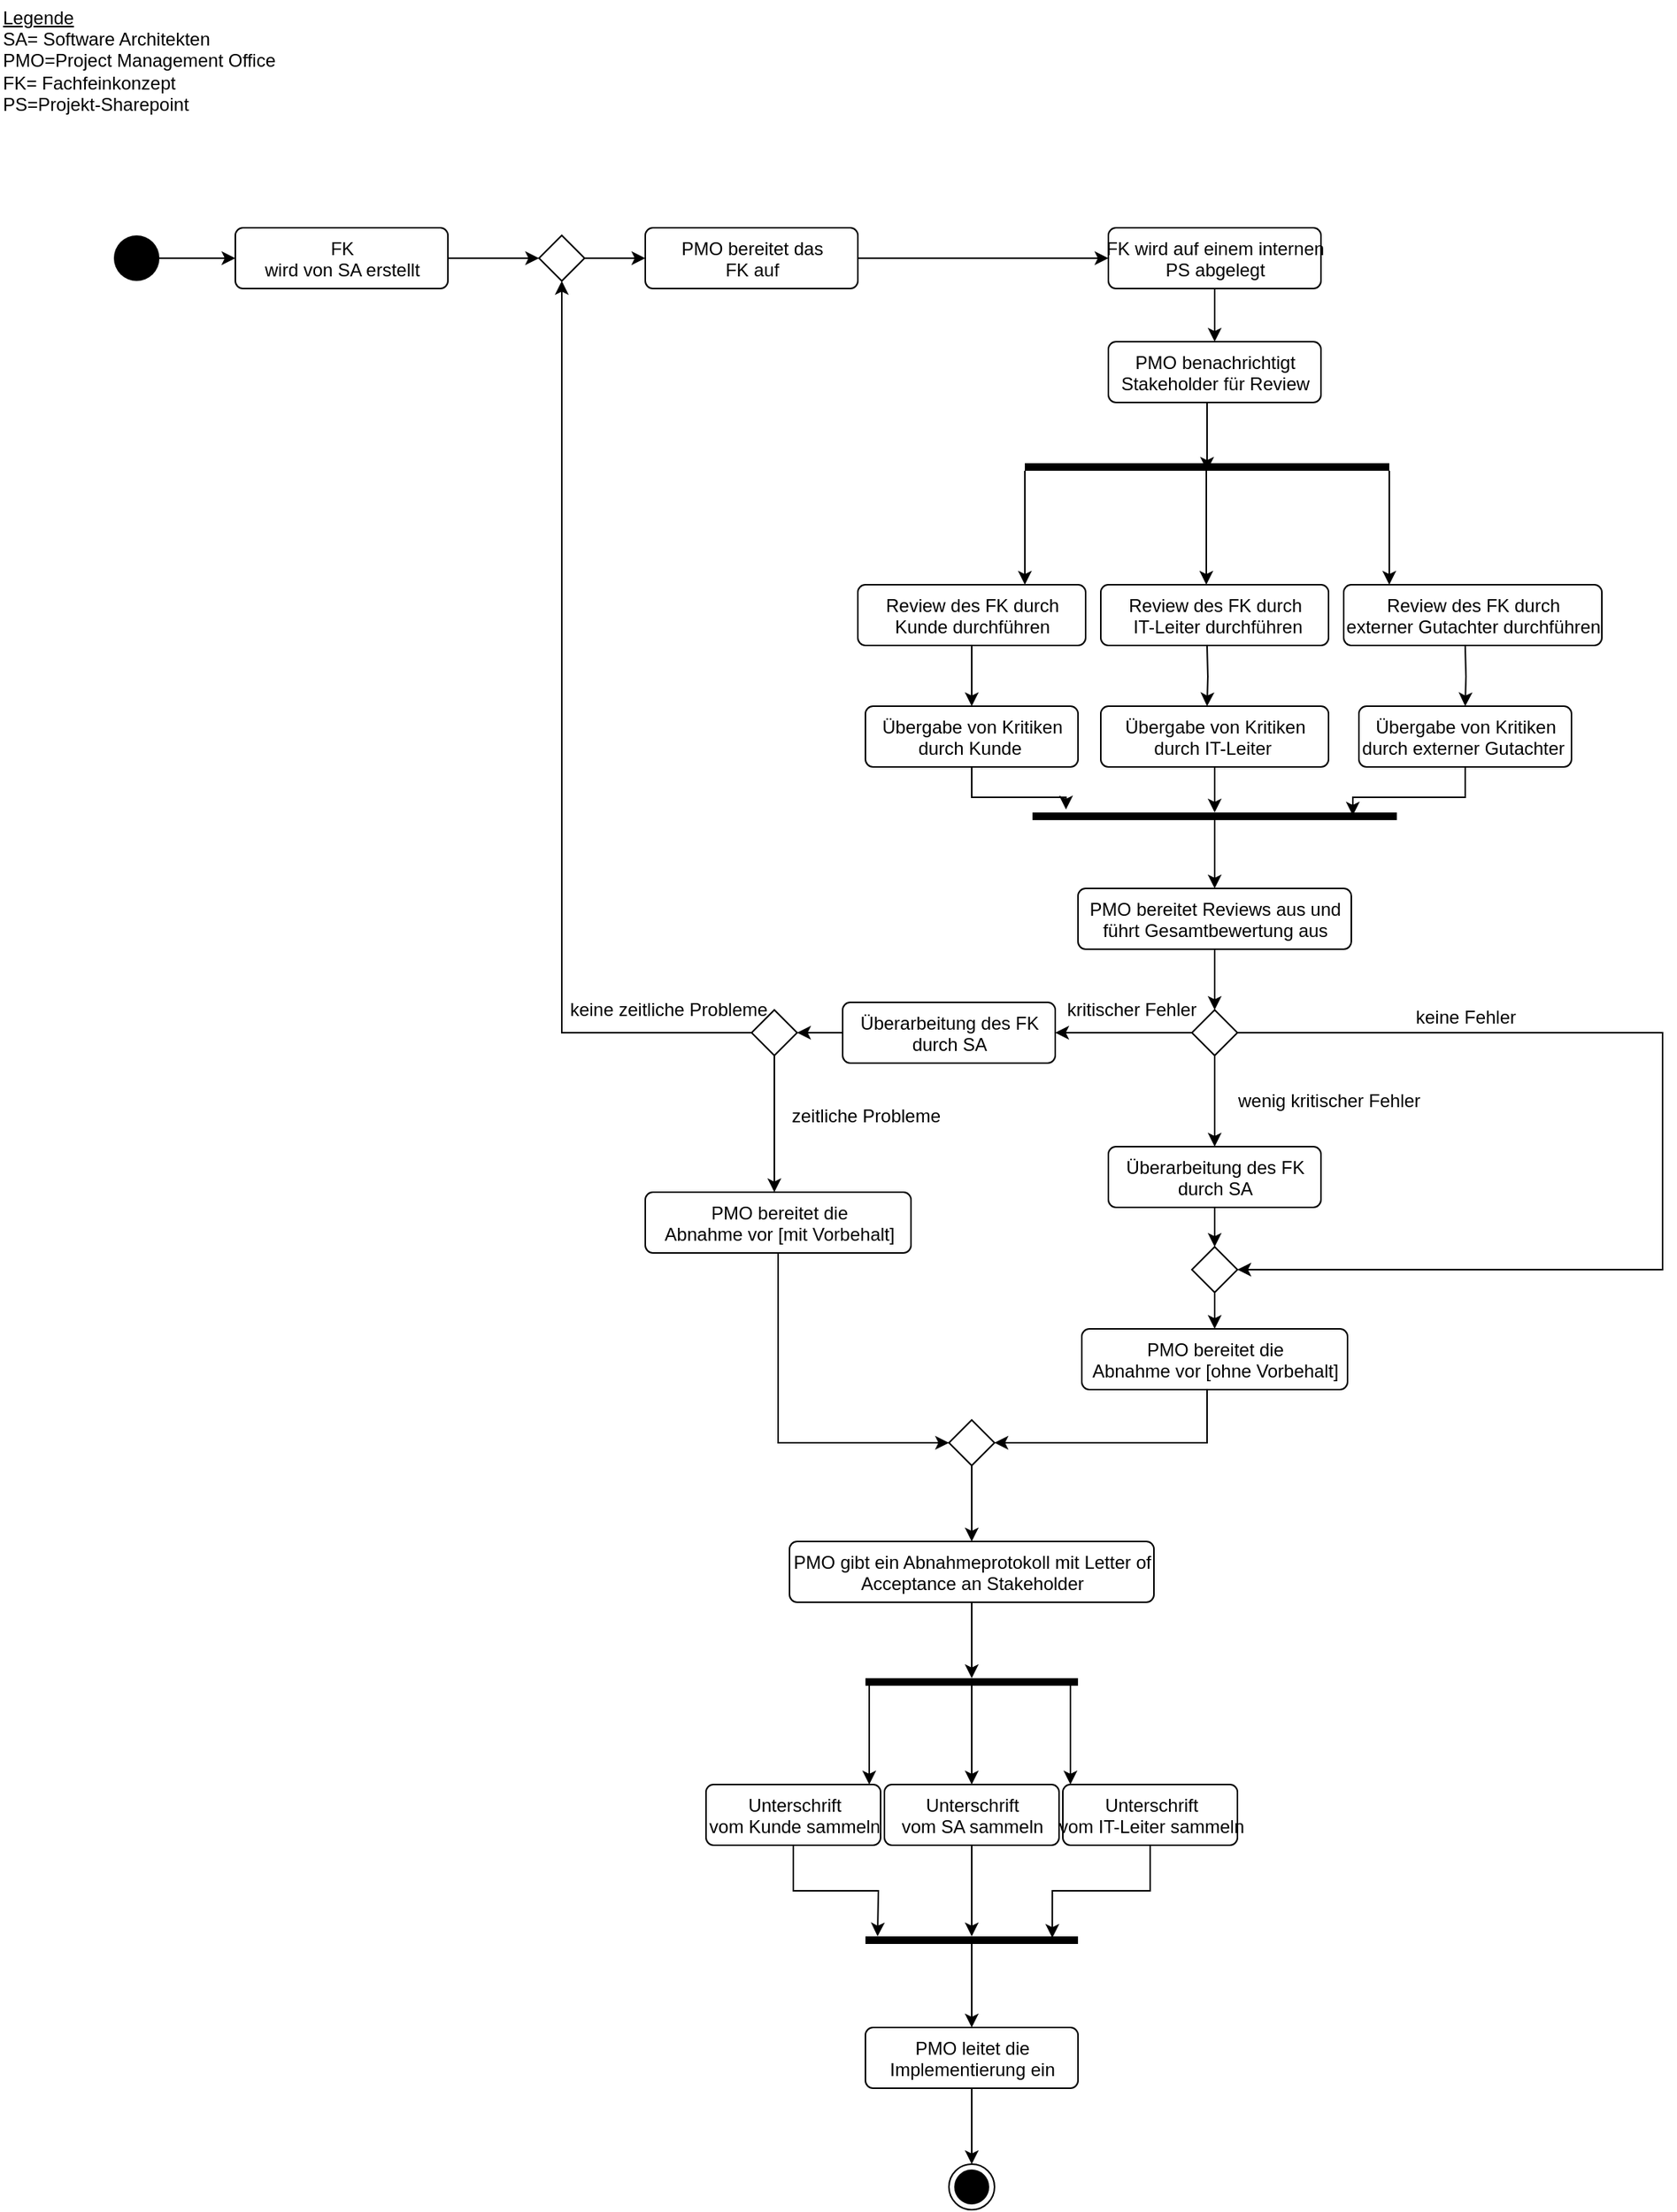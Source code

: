 <mxfile version="13.9.3" type="github">
  <diagram name="Page-1" id="e7e014a7-5840-1c2e-5031-d8a46d1fe8dd">
    <mxGraphModel dx="1422" dy="794" grid="1" gridSize="10" guides="1" tooltips="1" connect="1" arrows="1" fold="1" page="1" pageScale="1" pageWidth="1169" pageHeight="826" background="#ffffff" math="0" shadow="0">
      <root>
        <mxCell id="0" />
        <mxCell id="1" parent="0" />
        <mxCell id="qaj02LCAdilDeVSlp9cG-50" style="edgeStyle=orthogonalEdgeStyle;rounded=0;orthogonalLoop=1;jettySize=auto;html=1;exitX=1;exitY=0.5;exitDx=0;exitDy=0;entryX=0;entryY=0.5;entryDx=0;entryDy=0;" parent="1" source="qaj02LCAdilDeVSlp9cG-46" target="qaj02LCAdilDeVSlp9cG-49" edge="1">
          <mxGeometry relative="1" as="geometry" />
        </mxCell>
        <mxCell id="qaj02LCAdilDeVSlp9cG-46" value="" style="ellipse;fillColor=#000000;strokeColor=none;" parent="1" vertex="1">
          <mxGeometry x="110" y="160" width="30" height="30" as="geometry" />
        </mxCell>
        <mxCell id="qaj02LCAdilDeVSlp9cG-47" value="" style="ellipse;html=1;shape=endState;fillColor=#000000;strokeColor=#000000;" parent="1" vertex="1">
          <mxGeometry x="660" y="1430" width="30" height="30" as="geometry" />
        </mxCell>
        <mxCell id="qaj02LCAdilDeVSlp9cG-54" style="edgeStyle=orthogonalEdgeStyle;rounded=0;orthogonalLoop=1;jettySize=auto;html=1;" parent="1" source="qaj02LCAdilDeVSlp9cG-49" edge="1">
          <mxGeometry relative="1" as="geometry">
            <mxPoint x="390" y="175" as="targetPoint" />
          </mxGeometry>
        </mxCell>
        <mxCell id="qaj02LCAdilDeVSlp9cG-49" value="&lt;span&gt;FK&lt;br&gt;wird von SA erstellt&lt;/span&gt;" style="html=1;align=center;verticalAlign=top;rounded=1;absoluteArcSize=1;arcSize=10;dashed=0;" parent="1" vertex="1">
          <mxGeometry x="190" y="155" width="140" height="40" as="geometry" />
        </mxCell>
        <mxCell id="qaj02LCAdilDeVSlp9cG-53" value="&lt;div&gt;&lt;u&gt;Legende&lt;/u&gt;&lt;/div&gt;&lt;div&gt;&lt;span&gt;SA= Software Architekten&lt;/span&gt;&lt;/div&gt;PMO=Project Management Office&lt;br&gt;FK= Fachfeinkonzept&lt;br&gt;PS=Projekt-Sharepoint" style="text;html=1;align=left;verticalAlign=middle;resizable=0;points=[];autosize=1;" parent="1" vertex="1">
          <mxGeometry x="35" y="5" width="200" height="80" as="geometry" />
        </mxCell>
        <mxCell id="sdpkfdGk7wIOjyx_IKUw-53" style="edgeStyle=orthogonalEdgeStyle;rounded=0;orthogonalLoop=1;jettySize=auto;html=1;entryX=0;entryY=0.5;entryDx=0;entryDy=0;" edge="1" parent="1" source="qaj02LCAdilDeVSlp9cG-55" target="qaj02LCAdilDeVSlp9cG-57">
          <mxGeometry relative="1" as="geometry" />
        </mxCell>
        <mxCell id="qaj02LCAdilDeVSlp9cG-55" value="PMO bereitet das &lt;br&gt;FK auf" style="html=1;align=center;verticalAlign=top;rounded=1;absoluteArcSize=1;arcSize=10;dashed=0;" parent="1" vertex="1">
          <mxGeometry x="460" y="155" width="140" height="40" as="geometry" />
        </mxCell>
        <mxCell id="sdpkfdGk7wIOjyx_IKUw-54" style="edgeStyle=orthogonalEdgeStyle;rounded=0;orthogonalLoop=1;jettySize=auto;html=1;" edge="1" parent="1" source="qaj02LCAdilDeVSlp9cG-57" target="qaj02LCAdilDeVSlp9cG-58">
          <mxGeometry relative="1" as="geometry" />
        </mxCell>
        <mxCell id="qaj02LCAdilDeVSlp9cG-57" value="FK wird auf einem internen&lt;br&gt;PS abgelegt" style="html=1;align=center;verticalAlign=top;rounded=1;absoluteArcSize=1;arcSize=10;dashed=0;" parent="1" vertex="1">
          <mxGeometry x="765" y="155" width="140" height="40" as="geometry" />
        </mxCell>
        <mxCell id="qaj02LCAdilDeVSlp9cG-61" style="edgeStyle=orthogonalEdgeStyle;rounded=0;orthogonalLoop=1;jettySize=auto;html=1;exitX=0.5;exitY=1;exitDx=0;exitDy=0;entryX=1;entryY=0.5;entryDx=0;entryDy=0;entryPerimeter=0;" parent="1" source="qaj02LCAdilDeVSlp9cG-58" target="qaj02LCAdilDeVSlp9cG-60" edge="1">
          <mxGeometry relative="1" as="geometry">
            <Array as="points">
              <mxPoint x="830" y="270" />
            </Array>
          </mxGeometry>
        </mxCell>
        <mxCell id="qaj02LCAdilDeVSlp9cG-58" value="PMO benachrichtigt&lt;br&gt;Stakeholder für Review" style="html=1;align=center;verticalAlign=top;rounded=1;absoluteArcSize=1;arcSize=10;dashed=0;" parent="1" vertex="1">
          <mxGeometry x="765" y="230" width="140" height="40" as="geometry" />
        </mxCell>
        <mxCell id="qaj02LCAdilDeVSlp9cG-60" value="" style="html=1;points=[];perimeter=orthogonalPerimeter;fillColor=#000000;strokeColor=none;direction=south;" parent="1" vertex="1">
          <mxGeometry x="710" y="310" width="240" height="5" as="geometry" />
        </mxCell>
        <mxCell id="qaj02LCAdilDeVSlp9cG-70" style="edgeStyle=orthogonalEdgeStyle;rounded=0;orthogonalLoop=1;jettySize=auto;html=1;" parent="1" edge="1">
          <mxGeometry relative="1" as="geometry">
            <mxPoint x="829.5" y="390" as="targetPoint" />
            <mxPoint x="829.5" y="315" as="sourcePoint" />
          </mxGeometry>
        </mxCell>
        <mxCell id="qaj02LCAdilDeVSlp9cG-71" style="edgeStyle=orthogonalEdgeStyle;rounded=0;orthogonalLoop=1;jettySize=auto;html=1;" parent="1" edge="1">
          <mxGeometry relative="1" as="geometry">
            <mxPoint x="710" y="390" as="targetPoint" />
            <mxPoint x="710" y="315" as="sourcePoint" />
          </mxGeometry>
        </mxCell>
        <mxCell id="qaj02LCAdilDeVSlp9cG-75" style="edgeStyle=orthogonalEdgeStyle;rounded=0;orthogonalLoop=1;jettySize=auto;html=1;" parent="1" edge="1">
          <mxGeometry relative="1" as="geometry">
            <mxPoint x="950" y="390" as="targetPoint" />
            <mxPoint x="950" y="315" as="sourcePoint" />
          </mxGeometry>
        </mxCell>
        <mxCell id="qaj02LCAdilDeVSlp9cG-76" value="Review des FK durch&lt;br&gt;&amp;nbsp;IT-Leiter durchführen" style="html=1;align=center;verticalAlign=top;rounded=1;absoluteArcSize=1;arcSize=10;dashed=0;" parent="1" vertex="1">
          <mxGeometry x="760" y="390" width="150" height="40" as="geometry" />
        </mxCell>
        <mxCell id="qaj02LCAdilDeVSlp9cG-77" value="Review des FK durch&lt;br&gt;externer Gutachter durchführen" style="html=1;align=center;verticalAlign=top;rounded=1;absoluteArcSize=1;arcSize=10;dashed=0;" parent="1" vertex="1">
          <mxGeometry x="920" y="390" width="170" height="40" as="geometry" />
        </mxCell>
        <mxCell id="qaj02LCAdilDeVSlp9cG-79" style="edgeStyle=orthogonalEdgeStyle;rounded=0;orthogonalLoop=1;jettySize=auto;html=1;" parent="1" source="qaj02LCAdilDeVSlp9cG-78" edge="1">
          <mxGeometry relative="1" as="geometry">
            <mxPoint x="675" y="470" as="targetPoint" />
          </mxGeometry>
        </mxCell>
        <mxCell id="qaj02LCAdilDeVSlp9cG-78" value="Review des FK durch&lt;br&gt;Kunde durchführen" style="html=1;align=center;verticalAlign=top;rounded=1;absoluteArcSize=1;arcSize=10;dashed=0;" parent="1" vertex="1">
          <mxGeometry x="600" y="390" width="150" height="40" as="geometry" />
        </mxCell>
        <mxCell id="qaj02LCAdilDeVSlp9cG-88" style="edgeStyle=orthogonalEdgeStyle;rounded=0;orthogonalLoop=1;jettySize=auto;html=1;entryX=-0.4;entryY=0.908;entryDx=0;entryDy=0;entryPerimeter=0;" parent="1" source="qaj02LCAdilDeVSlp9cG-80" target="qaj02LCAdilDeVSlp9cG-85" edge="1">
          <mxGeometry relative="1" as="geometry" />
        </mxCell>
        <mxCell id="qaj02LCAdilDeVSlp9cG-80" value="Übergabe von Kritiken&lt;br&gt;durch Kunde&amp;nbsp;" style="html=1;align=center;verticalAlign=top;rounded=1;absoluteArcSize=1;arcSize=10;dashed=0;" parent="1" vertex="1">
          <mxGeometry x="605" y="470" width="140" height="40" as="geometry" />
        </mxCell>
        <mxCell id="qaj02LCAdilDeVSlp9cG-81" style="edgeStyle=orthogonalEdgeStyle;rounded=0;orthogonalLoop=1;jettySize=auto;html=1;" parent="1" edge="1">
          <mxGeometry relative="1" as="geometry">
            <mxPoint x="830" y="470" as="targetPoint" />
            <mxPoint x="830" y="430" as="sourcePoint" />
          </mxGeometry>
        </mxCell>
        <mxCell id="qaj02LCAdilDeVSlp9cG-87" style="edgeStyle=orthogonalEdgeStyle;rounded=0;orthogonalLoop=1;jettySize=auto;html=1;" parent="1" source="qaj02LCAdilDeVSlp9cG-82" edge="1">
          <mxGeometry relative="1" as="geometry">
            <mxPoint x="835" y="540" as="targetPoint" />
          </mxGeometry>
        </mxCell>
        <mxCell id="qaj02LCAdilDeVSlp9cG-82" value="Übergabe von Kritiken&lt;br&gt;durch IT-Leiter&amp;nbsp;" style="html=1;align=center;verticalAlign=top;rounded=1;absoluteArcSize=1;arcSize=10;dashed=0;" parent="1" vertex="1">
          <mxGeometry x="760" y="470" width="150" height="40" as="geometry" />
        </mxCell>
        <mxCell id="qaj02LCAdilDeVSlp9cG-83" style="edgeStyle=orthogonalEdgeStyle;rounded=0;orthogonalLoop=1;jettySize=auto;html=1;" parent="1" edge="1">
          <mxGeometry relative="1" as="geometry">
            <mxPoint x="1000" y="470" as="targetPoint" />
            <mxPoint x="1000" y="430" as="sourcePoint" />
          </mxGeometry>
        </mxCell>
        <mxCell id="qaj02LCAdilDeVSlp9cG-89" style="edgeStyle=orthogonalEdgeStyle;rounded=0;orthogonalLoop=1;jettySize=auto;html=1;entryX=0.4;entryY=0.121;entryDx=0;entryDy=0;entryPerimeter=0;" parent="1" source="qaj02LCAdilDeVSlp9cG-84" target="qaj02LCAdilDeVSlp9cG-85" edge="1">
          <mxGeometry relative="1" as="geometry" />
        </mxCell>
        <mxCell id="qaj02LCAdilDeVSlp9cG-84" value="Übergabe von Kritiken&lt;br&gt;durch externer Gutachter&amp;nbsp;" style="html=1;align=center;verticalAlign=top;rounded=1;absoluteArcSize=1;arcSize=10;dashed=0;" parent="1" vertex="1">
          <mxGeometry x="930" y="470" width="140" height="40" as="geometry" />
        </mxCell>
        <mxCell id="sdpkfdGk7wIOjyx_IKUw-2" style="edgeStyle=orthogonalEdgeStyle;rounded=0;orthogonalLoop=1;jettySize=auto;html=1;" edge="1" parent="1" source="qaj02LCAdilDeVSlp9cG-85" target="sdpkfdGk7wIOjyx_IKUw-1">
          <mxGeometry relative="1" as="geometry" />
        </mxCell>
        <mxCell id="qaj02LCAdilDeVSlp9cG-85" value="" style="html=1;points=[];perimeter=orthogonalPerimeter;fillColor=#000000;strokeColor=none;direction=south;" parent="1" vertex="1">
          <mxGeometry x="715" y="540" width="240" height="5" as="geometry" />
        </mxCell>
        <mxCell id="sdpkfdGk7wIOjyx_IKUw-5" style="edgeStyle=orthogonalEdgeStyle;rounded=0;orthogonalLoop=1;jettySize=auto;html=1;" edge="1" parent="1" source="sdpkfdGk7wIOjyx_IKUw-1" target="sdpkfdGk7wIOjyx_IKUw-3">
          <mxGeometry relative="1" as="geometry" />
        </mxCell>
        <mxCell id="sdpkfdGk7wIOjyx_IKUw-1" value="PMO bereitet Reviews aus und &lt;br&gt;führt Gesamtbewertung aus" style="html=1;align=center;verticalAlign=top;rounded=1;absoluteArcSize=1;arcSize=10;dashed=0;" vertex="1" parent="1">
          <mxGeometry x="745" y="590" width="180" height="40" as="geometry" />
        </mxCell>
        <mxCell id="sdpkfdGk7wIOjyx_IKUw-6" style="edgeStyle=orthogonalEdgeStyle;rounded=0;orthogonalLoop=1;jettySize=auto;html=1;" edge="1" parent="1" source="sdpkfdGk7wIOjyx_IKUw-3">
          <mxGeometry relative="1" as="geometry">
            <mxPoint x="730" y="685" as="targetPoint" />
          </mxGeometry>
        </mxCell>
        <mxCell id="sdpkfdGk7wIOjyx_IKUw-12" style="edgeStyle=orthogonalEdgeStyle;rounded=0;orthogonalLoop=1;jettySize=auto;html=1;" edge="1" parent="1" source="sdpkfdGk7wIOjyx_IKUw-3">
          <mxGeometry relative="1" as="geometry">
            <mxPoint x="835" y="760" as="targetPoint" />
          </mxGeometry>
        </mxCell>
        <mxCell id="sdpkfdGk7wIOjyx_IKUw-20" style="edgeStyle=orthogonalEdgeStyle;rounded=0;orthogonalLoop=1;jettySize=auto;html=1;entryX=1;entryY=0.5;entryDx=0;entryDy=0;" edge="1" parent="1" source="sdpkfdGk7wIOjyx_IKUw-3" target="sdpkfdGk7wIOjyx_IKUw-19">
          <mxGeometry relative="1" as="geometry">
            <mxPoint x="1060" y="890" as="targetPoint" />
            <Array as="points">
              <mxPoint x="1130" y="685" />
              <mxPoint x="1130" y="841" />
            </Array>
          </mxGeometry>
        </mxCell>
        <mxCell id="sdpkfdGk7wIOjyx_IKUw-3" value="" style="rhombus;" vertex="1" parent="1">
          <mxGeometry x="820" y="670" width="30" height="30" as="geometry" />
        </mxCell>
        <mxCell id="sdpkfdGk7wIOjyx_IKUw-7" value="kritischer Fehler" style="text;html=1;align=center;verticalAlign=middle;resizable=0;points=[];autosize=1;" vertex="1" parent="1">
          <mxGeometry x="730" y="660" width="100" height="20" as="geometry" />
        </mxCell>
        <mxCell id="sdpkfdGk7wIOjyx_IKUw-23" style="edgeStyle=orthogonalEdgeStyle;rounded=0;orthogonalLoop=1;jettySize=auto;html=1;entryX=1;entryY=0.5;entryDx=0;entryDy=0;" edge="1" parent="1" source="sdpkfdGk7wIOjyx_IKUw-8" target="sdpkfdGk7wIOjyx_IKUw-22">
          <mxGeometry relative="1" as="geometry" />
        </mxCell>
        <mxCell id="sdpkfdGk7wIOjyx_IKUw-8" value="Überarbeitung des FK &lt;br&gt;durch SA" style="html=1;align=center;verticalAlign=top;rounded=1;absoluteArcSize=1;arcSize=10;dashed=0;" vertex="1" parent="1">
          <mxGeometry x="590" y="665" width="140" height="40" as="geometry" />
        </mxCell>
        <mxCell id="sdpkfdGk7wIOjyx_IKUw-10" style="edgeStyle=orthogonalEdgeStyle;rounded=0;orthogonalLoop=1;jettySize=auto;html=1;" edge="1" parent="1" source="sdpkfdGk7wIOjyx_IKUw-9" target="qaj02LCAdilDeVSlp9cG-55">
          <mxGeometry relative="1" as="geometry" />
        </mxCell>
        <mxCell id="sdpkfdGk7wIOjyx_IKUw-9" value="" style="rhombus;whiteSpace=wrap;html=1;" vertex="1" parent="1">
          <mxGeometry x="390" y="160" width="30" height="30" as="geometry" />
        </mxCell>
        <mxCell id="sdpkfdGk7wIOjyx_IKUw-13" value="wenig kritischer Fehler" style="text;html=1;align=center;verticalAlign=middle;resizable=0;points=[];autosize=1;" vertex="1" parent="1">
          <mxGeometry x="840" y="720" width="140" height="20" as="geometry" />
        </mxCell>
        <mxCell id="sdpkfdGk7wIOjyx_IKUw-31" style="edgeStyle=orthogonalEdgeStyle;rounded=0;orthogonalLoop=1;jettySize=auto;html=1;" edge="1" parent="1" source="sdpkfdGk7wIOjyx_IKUw-14" target="sdpkfdGk7wIOjyx_IKUw-19">
          <mxGeometry relative="1" as="geometry" />
        </mxCell>
        <mxCell id="sdpkfdGk7wIOjyx_IKUw-14" value="Überarbeitung des FK &lt;br&gt;durch SA" style="html=1;align=center;verticalAlign=top;rounded=1;absoluteArcSize=1;arcSize=10;dashed=0;" vertex="1" parent="1">
          <mxGeometry x="765" y="760" width="140" height="40" as="geometry" />
        </mxCell>
        <mxCell id="sdpkfdGk7wIOjyx_IKUw-34" style="edgeStyle=orthogonalEdgeStyle;rounded=0;orthogonalLoop=1;jettySize=auto;html=1;entryX=1;entryY=0.5;entryDx=0;entryDy=0;" edge="1" parent="1" source="sdpkfdGk7wIOjyx_IKUw-16" target="sdpkfdGk7wIOjyx_IKUw-33">
          <mxGeometry relative="1" as="geometry">
            <Array as="points">
              <mxPoint x="830" y="955" />
            </Array>
          </mxGeometry>
        </mxCell>
        <mxCell id="sdpkfdGk7wIOjyx_IKUw-16" value="PMO bereitet die &lt;br&gt;Abnahme vor [ohne Vorbehalt]" style="html=1;align=center;verticalAlign=top;rounded=1;absoluteArcSize=1;arcSize=10;dashed=0;" vertex="1" parent="1">
          <mxGeometry x="747.5" y="880" width="175" height="40" as="geometry" />
        </mxCell>
        <mxCell id="sdpkfdGk7wIOjyx_IKUw-18" value="keine Fehler" style="text;html=1;align=center;verticalAlign=middle;resizable=0;points=[];autosize=1;" vertex="1" parent="1">
          <mxGeometry x="960" y="665" width="80" height="20" as="geometry" />
        </mxCell>
        <mxCell id="sdpkfdGk7wIOjyx_IKUw-21" style="edgeStyle=orthogonalEdgeStyle;rounded=0;orthogonalLoop=1;jettySize=auto;html=1;entryX=0.5;entryY=0;entryDx=0;entryDy=0;" edge="1" parent="1" source="sdpkfdGk7wIOjyx_IKUw-19" target="sdpkfdGk7wIOjyx_IKUw-16">
          <mxGeometry relative="1" as="geometry" />
        </mxCell>
        <mxCell id="sdpkfdGk7wIOjyx_IKUw-19" value="" style="rhombus;whiteSpace=wrap;html=1;" vertex="1" parent="1">
          <mxGeometry x="820" y="826" width="30" height="30" as="geometry" />
        </mxCell>
        <mxCell id="sdpkfdGk7wIOjyx_IKUw-24" style="edgeStyle=orthogonalEdgeStyle;rounded=0;orthogonalLoop=1;jettySize=auto;html=1;entryX=0.5;entryY=1;entryDx=0;entryDy=0;" edge="1" parent="1" source="sdpkfdGk7wIOjyx_IKUw-22" target="sdpkfdGk7wIOjyx_IKUw-9">
          <mxGeometry relative="1" as="geometry" />
        </mxCell>
        <mxCell id="sdpkfdGk7wIOjyx_IKUw-29" style="edgeStyle=orthogonalEdgeStyle;rounded=0;orthogonalLoop=1;jettySize=auto;html=1;" edge="1" parent="1" source="sdpkfdGk7wIOjyx_IKUw-22">
          <mxGeometry relative="1" as="geometry">
            <mxPoint x="545" y="790" as="targetPoint" />
          </mxGeometry>
        </mxCell>
        <mxCell id="sdpkfdGk7wIOjyx_IKUw-22" value="" style="rhombus;whiteSpace=wrap;html=1;" vertex="1" parent="1">
          <mxGeometry x="530" y="670" width="30" height="30" as="geometry" />
        </mxCell>
        <mxCell id="sdpkfdGk7wIOjyx_IKUw-26" value="zeitliche Probleme" style="text;html=1;align=center;verticalAlign=middle;resizable=0;points=[];autosize=1;" vertex="1" parent="1">
          <mxGeometry x="550" y="730" width="110" height="20" as="geometry" />
        </mxCell>
        <mxCell id="sdpkfdGk7wIOjyx_IKUw-27" value="keine zeitliche Probleme" style="text;html=1;align=center;verticalAlign=middle;resizable=0;points=[];autosize=1;" vertex="1" parent="1">
          <mxGeometry x="400" y="660" width="150" height="20" as="geometry" />
        </mxCell>
        <mxCell id="sdpkfdGk7wIOjyx_IKUw-35" style="edgeStyle=orthogonalEdgeStyle;rounded=0;orthogonalLoop=1;jettySize=auto;html=1;entryX=0;entryY=0.5;entryDx=0;entryDy=0;" edge="1" parent="1" source="sdpkfdGk7wIOjyx_IKUw-30" target="sdpkfdGk7wIOjyx_IKUw-33">
          <mxGeometry relative="1" as="geometry">
            <mxPoint x="547.5" y="990" as="targetPoint" />
            <Array as="points">
              <mxPoint x="548" y="955" />
            </Array>
          </mxGeometry>
        </mxCell>
        <mxCell id="sdpkfdGk7wIOjyx_IKUw-30" value="PMO bereitet die &lt;br&gt;Abnahme vor [mit Vorbehalt]" style="html=1;align=center;verticalAlign=top;rounded=1;absoluteArcSize=1;arcSize=10;dashed=0;" vertex="1" parent="1">
          <mxGeometry x="460" y="790" width="175" height="40" as="geometry" />
        </mxCell>
        <mxCell id="sdpkfdGk7wIOjyx_IKUw-37" style="edgeStyle=orthogonalEdgeStyle;rounded=0;orthogonalLoop=1;jettySize=auto;html=1;" edge="1" parent="1" source="sdpkfdGk7wIOjyx_IKUw-33" target="sdpkfdGk7wIOjyx_IKUw-36">
          <mxGeometry relative="1" as="geometry" />
        </mxCell>
        <mxCell id="sdpkfdGk7wIOjyx_IKUw-33" value="" style="rhombus;whiteSpace=wrap;html=1;" vertex="1" parent="1">
          <mxGeometry x="660" y="940" width="30" height="30" as="geometry" />
        </mxCell>
        <mxCell id="sdpkfdGk7wIOjyx_IKUw-49" style="edgeStyle=orthogonalEdgeStyle;rounded=0;orthogonalLoop=1;jettySize=auto;html=1;" edge="1" parent="1" source="sdpkfdGk7wIOjyx_IKUw-36" target="sdpkfdGk7wIOjyx_IKUw-39">
          <mxGeometry relative="1" as="geometry" />
        </mxCell>
        <mxCell id="sdpkfdGk7wIOjyx_IKUw-36" value="PMO gibt ein Abnahmeprotokoll mit Letter of&lt;br&gt;Acceptance an Stakeholder" style="html=1;align=center;verticalAlign=top;rounded=1;absoluteArcSize=1;arcSize=10;dashed=0;" vertex="1" parent="1">
          <mxGeometry x="555" y="1020" width="240" height="40" as="geometry" />
        </mxCell>
        <mxCell id="sdpkfdGk7wIOjyx_IKUw-50" style="edgeStyle=orthogonalEdgeStyle;rounded=0;orthogonalLoop=1;jettySize=auto;html=1;" edge="1" parent="1" source="sdpkfdGk7wIOjyx_IKUw-38">
          <mxGeometry relative="1" as="geometry">
            <mxPoint x="675" y="1340" as="targetPoint" />
          </mxGeometry>
        </mxCell>
        <mxCell id="sdpkfdGk7wIOjyx_IKUw-38" value="" style="html=1;points=[];perimeter=orthogonalPerimeter;fillColor=#000000;strokeColor=none;direction=south;" vertex="1" parent="1">
          <mxGeometry x="605" y="1280" width="140" height="5" as="geometry" />
        </mxCell>
        <mxCell id="sdpkfdGk7wIOjyx_IKUw-40" style="edgeStyle=orthogonalEdgeStyle;rounded=0;orthogonalLoop=1;jettySize=auto;html=1;" edge="1" parent="1" source="sdpkfdGk7wIOjyx_IKUw-39">
          <mxGeometry relative="1" as="geometry">
            <mxPoint x="675" y="1180" as="targetPoint" />
          </mxGeometry>
        </mxCell>
        <mxCell id="sdpkfdGk7wIOjyx_IKUw-39" value="" style="html=1;points=[];perimeter=orthogonalPerimeter;fillColor=#000000;strokeColor=none;direction=south;" vertex="1" parent="1">
          <mxGeometry x="605" y="1110" width="140" height="5" as="geometry" />
        </mxCell>
        <mxCell id="sdpkfdGk7wIOjyx_IKUw-41" style="edgeStyle=orthogonalEdgeStyle;rounded=0;orthogonalLoop=1;jettySize=auto;html=1;" edge="1" parent="1">
          <mxGeometry relative="1" as="geometry">
            <mxPoint x="740" y="1180" as="targetPoint" />
            <mxPoint x="740" y="1115" as="sourcePoint" />
          </mxGeometry>
        </mxCell>
        <mxCell id="sdpkfdGk7wIOjyx_IKUw-42" style="edgeStyle=orthogonalEdgeStyle;rounded=0;orthogonalLoop=1;jettySize=auto;html=1;" edge="1" parent="1">
          <mxGeometry relative="1" as="geometry">
            <mxPoint x="607.5" y="1180" as="targetPoint" />
            <mxPoint x="607.5" y="1115" as="sourcePoint" />
          </mxGeometry>
        </mxCell>
        <mxCell id="sdpkfdGk7wIOjyx_IKUw-46" style="edgeStyle=orthogonalEdgeStyle;rounded=0;orthogonalLoop=1;jettySize=auto;html=1;" edge="1" parent="1" source="sdpkfdGk7wIOjyx_IKUw-43">
          <mxGeometry relative="1" as="geometry">
            <mxPoint x="613" y="1280" as="targetPoint" />
          </mxGeometry>
        </mxCell>
        <mxCell id="sdpkfdGk7wIOjyx_IKUw-43" value="Unterschrift &lt;br&gt;vom Kunde sammeln" style="html=1;align=center;verticalAlign=top;rounded=1;absoluteArcSize=1;arcSize=10;dashed=0;" vertex="1" parent="1">
          <mxGeometry x="500" y="1180" width="115" height="40" as="geometry" />
        </mxCell>
        <mxCell id="sdpkfdGk7wIOjyx_IKUw-48" style="edgeStyle=orthogonalEdgeStyle;rounded=0;orthogonalLoop=1;jettySize=auto;html=1;entryX=0.2;entryY=0.121;entryDx=0;entryDy=0;entryPerimeter=0;" edge="1" parent="1" source="sdpkfdGk7wIOjyx_IKUw-44" target="sdpkfdGk7wIOjyx_IKUw-38">
          <mxGeometry relative="1" as="geometry" />
        </mxCell>
        <mxCell id="sdpkfdGk7wIOjyx_IKUw-44" value="Unterschrift &lt;br&gt;vom IT-Leiter sammeln" style="html=1;align=center;verticalAlign=top;rounded=1;absoluteArcSize=1;arcSize=10;dashed=0;" vertex="1" parent="1">
          <mxGeometry x="735" y="1180" width="115" height="40" as="geometry" />
        </mxCell>
        <mxCell id="sdpkfdGk7wIOjyx_IKUw-47" style="edgeStyle=orthogonalEdgeStyle;rounded=0;orthogonalLoop=1;jettySize=auto;html=1;" edge="1" parent="1" source="sdpkfdGk7wIOjyx_IKUw-45" target="sdpkfdGk7wIOjyx_IKUw-38">
          <mxGeometry relative="1" as="geometry" />
        </mxCell>
        <mxCell id="sdpkfdGk7wIOjyx_IKUw-45" value="Unterschrift &lt;br&gt;vom SA sammeln" style="html=1;align=center;verticalAlign=top;rounded=1;absoluteArcSize=1;arcSize=10;dashed=0;" vertex="1" parent="1">
          <mxGeometry x="617.5" y="1180" width="115" height="40" as="geometry" />
        </mxCell>
        <mxCell id="sdpkfdGk7wIOjyx_IKUw-52" style="edgeStyle=orthogonalEdgeStyle;rounded=0;orthogonalLoop=1;jettySize=auto;html=1;" edge="1" parent="1" source="sdpkfdGk7wIOjyx_IKUw-51" target="qaj02LCAdilDeVSlp9cG-47">
          <mxGeometry relative="1" as="geometry" />
        </mxCell>
        <mxCell id="sdpkfdGk7wIOjyx_IKUw-51" value="PMO leitet die &lt;br&gt;Implementierung ein" style="html=1;align=center;verticalAlign=top;rounded=1;absoluteArcSize=1;arcSize=10;dashed=0;" vertex="1" parent="1">
          <mxGeometry x="605" y="1340" width="140" height="40" as="geometry" />
        </mxCell>
      </root>
    </mxGraphModel>
  </diagram>
</mxfile>
